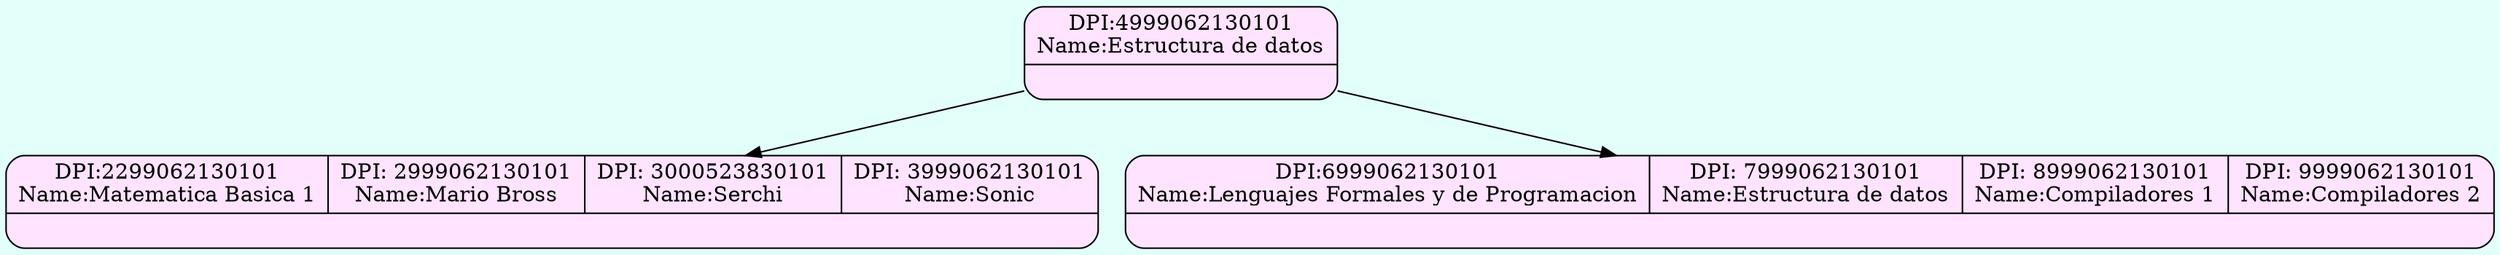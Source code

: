 digraph structs {
  bgcolor = "#E3FFFA"
 node [shape=Mrecord fillcolor="#FFE3FF" style =filled];
struct1955638246[label="{{DPI:4999062130101\nName:Estructura de datos}|<here>}"];
struct1250075467[label="{{DPI:2299062130101\nName:Matematica Basica 1|DPI: 2999062130101\nName:Mario Bross|DPI: 3000523830101\nName:Serchi|DPI: 3999062130101\nName:Sonic}|<here>}"];
struct353179037[label="{{DPI:6999062130101\nName:Lenguajes Formales y de Programacion|DPI: 7999062130101\nName:Estructura de datos|DPI: 8999062130101\nName:Compiladores 1|DPI: 9999062130101\nName:Compiladores 2}|<here>}"];

struct1955638246->struct1250075467;
struct1955638246->struct353179037;
}